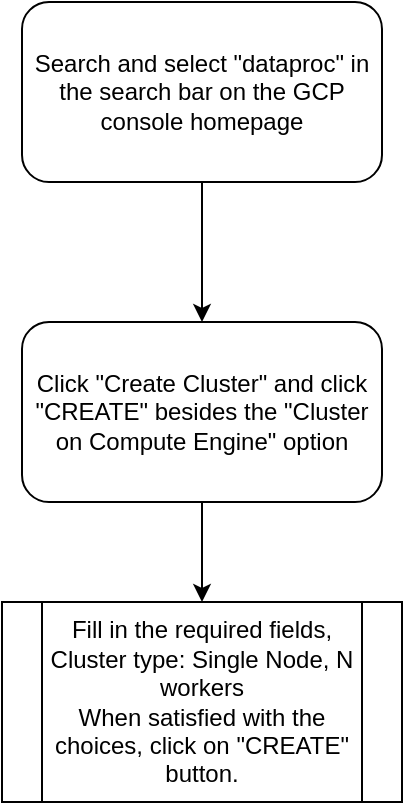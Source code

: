 <mxfile version="20.5.3" type="github">
  <diagram id="n2-HLFauGhAS_GIjNEMf" name="Page-1">
    <mxGraphModel dx="964" dy="469" grid="1" gridSize="10" guides="1" tooltips="1" connect="1" arrows="1" fold="1" page="1" pageScale="1" pageWidth="850" pageHeight="1100" math="0" shadow="0">
      <root>
        <mxCell id="0" />
        <mxCell id="1" parent="0" />
        <mxCell id="UstX4fgV5zNP3OhDcfgB-4" style="edgeStyle=orthogonalEdgeStyle;rounded=0;orthogonalLoop=1;jettySize=auto;html=1;" edge="1" parent="1" source="UstX4fgV5zNP3OhDcfgB-1" target="UstX4fgV5zNP3OhDcfgB-2">
          <mxGeometry relative="1" as="geometry" />
        </mxCell>
        <mxCell id="UstX4fgV5zNP3OhDcfgB-1" value="Search and select &quot;dataproc&quot; in the search bar on the GCP console homepage" style="rounded=1;whiteSpace=wrap;html=1;" vertex="1" parent="1">
          <mxGeometry x="330" y="240" width="180" height="90" as="geometry" />
        </mxCell>
        <mxCell id="UstX4fgV5zNP3OhDcfgB-5" style="edgeStyle=orthogonalEdgeStyle;rounded=0;orthogonalLoop=1;jettySize=auto;html=1;entryX=0.5;entryY=0;entryDx=0;entryDy=0;" edge="1" parent="1" source="UstX4fgV5zNP3OhDcfgB-2" target="UstX4fgV5zNP3OhDcfgB-3">
          <mxGeometry relative="1" as="geometry" />
        </mxCell>
        <mxCell id="UstX4fgV5zNP3OhDcfgB-2" value="Click &quot;Create Cluster&quot; and click &quot;CREATE&quot; besides the &quot;Cluster on Compute Engine&quot; option" style="rounded=1;whiteSpace=wrap;html=1;" vertex="1" parent="1">
          <mxGeometry x="330" y="400" width="180" height="90" as="geometry" />
        </mxCell>
        <mxCell id="UstX4fgV5zNP3OhDcfgB-3" value="Fill in the required fields,&lt;br&gt;Cluster type: Single Node, N workers&lt;br&gt;When satisfied with the choices, click on &quot;CREATE&quot; button." style="shape=process;whiteSpace=wrap;html=1;backgroundOutline=1;" vertex="1" parent="1">
          <mxGeometry x="320" y="540" width="200" height="100" as="geometry" />
        </mxCell>
      </root>
    </mxGraphModel>
  </diagram>
</mxfile>

